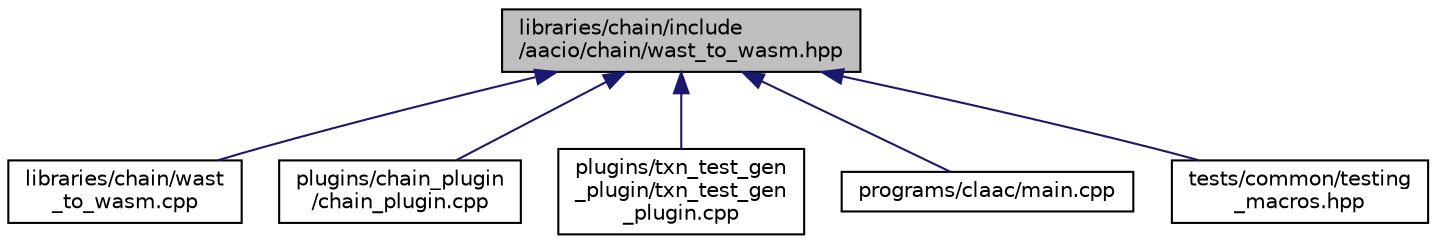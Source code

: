 digraph "libraries/chain/include/aacio/chain/wast_to_wasm.hpp"
{
  edge [fontname="Helvetica",fontsize="10",labelfontname="Helvetica",labelfontsize="10"];
  node [fontname="Helvetica",fontsize="10",shape=record];
  Node3 [label="libraries/chain/include\l/aacio/chain/wast_to_wasm.hpp",height=0.2,width=0.4,color="black", fillcolor="grey75", style="filled", fontcolor="black"];
  Node3 -> Node4 [dir="back",color="midnightblue",fontsize="10",style="solid"];
  Node4 [label="libraries/chain/wast\l_to_wasm.cpp",height=0.2,width=0.4,color="black", fillcolor="white", style="filled",URL="$wast__to__wasm_8cpp.html"];
  Node3 -> Node5 [dir="back",color="midnightblue",fontsize="10",style="solid"];
  Node5 [label="plugins/chain_plugin\l/chain_plugin.cpp",height=0.2,width=0.4,color="black", fillcolor="white", style="filled",URL="$chain__plugin_8cpp.html"];
  Node3 -> Node6 [dir="back",color="midnightblue",fontsize="10",style="solid"];
  Node6 [label="plugins/txn_test_gen\l_plugin/txn_test_gen\l_plugin.cpp",height=0.2,width=0.4,color="black", fillcolor="white", style="filled",URL="$txn__test__gen__plugin_8cpp.html"];
  Node3 -> Node7 [dir="back",color="midnightblue",fontsize="10",style="solid"];
  Node7 [label="programs/claac/main.cpp",height=0.2,width=0.4,color="black", fillcolor="white", style="filled",URL="$programs_2claac_2main_8cpp.html"];
  Node3 -> Node8 [dir="back",color="midnightblue",fontsize="10",style="solid"];
  Node8 [label="tests/common/testing\l_macros.hpp",height=0.2,width=0.4,color="black", fillcolor="white", style="filled",URL="$testing__macros_8hpp.html"];
}
